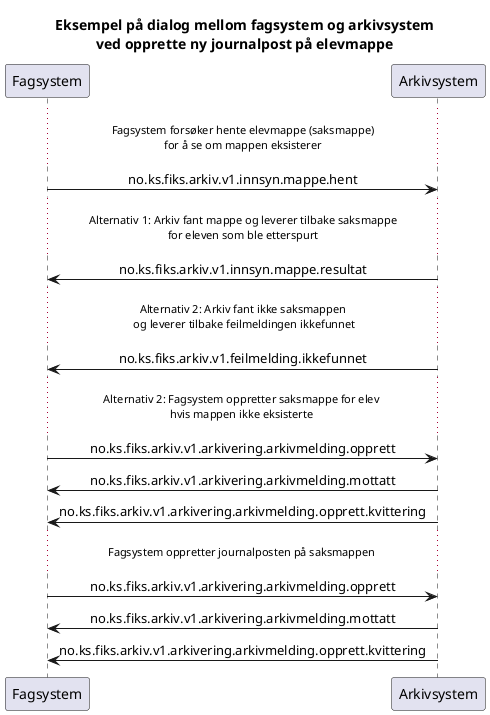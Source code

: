 @startuml
skinparam sequenceMessageAlign center 

title "Eksempel på dialog mellom fagsystem og arkivsystem\nved opprette ny journalpost på elevmappe"


participant Fagsystem as "Fagsystem"
participant Arkivsystem as "Arkivsystem"

...Fagsystem forsøker hente elevmappe (saksmappe)\nfor å se om mappen eksisterer...
Fagsystem -> Arkivsystem : no.ks.fiks.arkiv.v1.innsyn.mappe.hent


...Alternativ 1: Arkiv fant mappe og leverer tilbake saksmappe\nfor eleven som ble etterspurt...
Fagsystem <- Arkivsystem : no.ks.fiks.arkiv.v1.innsyn.mappe.resultat

...Alternativ 2: Arkiv fant ikke saksmappen\n og leverer tilbake feilmeldingen ikkefunnet...
Fagsystem <- Arkivsystem : no.ks.fiks.arkiv.v1.feilmelding.ikkefunnet


...Alternativ 2: Fagsystem oppretter saksmappe for elev \nhvis mappen ikke eksisterte ...
Fagsystem -> Arkivsystem : no.ks.fiks.arkiv.v1.arkivering.arkivmelding.opprett
Fagsystem <- Arkivsystem : no.ks.fiks.arkiv.v1.arkivering.arkivmelding.mottatt
Fagsystem <- Arkivsystem : no.ks.fiks.arkiv.v1.arkivering.arkivmelding.opprett.kvittering

...Fagsystem oppretter journalposten på saksmappen ...
Fagsystem -> Arkivsystem : no.ks.fiks.arkiv.v1.arkivering.arkivmelding.opprett
Fagsystem <- Arkivsystem : no.ks.fiks.arkiv.v1.arkivering.arkivmelding.mottatt
Fagsystem <- Arkivsystem : no.ks.fiks.arkiv.v1.arkivering.arkivmelding.opprett.kvittering
@enduml